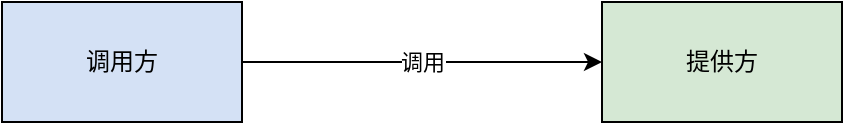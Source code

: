 <mxfile version="26.0.14">
  <diagram name="第 1 页" id="RyAMGEkSzXVWhvEhABM-">
    <mxGraphModel dx="1195" dy="615" grid="1" gridSize="10" guides="1" tooltips="1" connect="1" arrows="1" fold="1" page="1" pageScale="1" pageWidth="2339" pageHeight="3300" math="0" shadow="0">
      <root>
        <mxCell id="0" />
        <mxCell id="1" parent="0" />
        <mxCell id="LxHXF4g_pYXphm7KcFQR-4" value="调用" style="edgeStyle=orthogonalEdgeStyle;rounded=0;orthogonalLoop=1;jettySize=auto;html=1;" edge="1" parent="1" source="LxHXF4g_pYXphm7KcFQR-1" target="LxHXF4g_pYXphm7KcFQR-3">
          <mxGeometry relative="1" as="geometry" />
        </mxCell>
        <mxCell id="LxHXF4g_pYXphm7KcFQR-1" value="调用方" style="rounded=0;whiteSpace=wrap;html=1;fillColor=#D4E1F5;" vertex="1" parent="1">
          <mxGeometry x="580" y="410" width="120" height="60" as="geometry" />
        </mxCell>
        <mxCell id="LxHXF4g_pYXphm7KcFQR-3" value="提供方" style="rounded=0;whiteSpace=wrap;html=1;fillColor=#D5E8D4;" vertex="1" parent="1">
          <mxGeometry x="880" y="410" width="120" height="60" as="geometry" />
        </mxCell>
      </root>
    </mxGraphModel>
  </diagram>
</mxfile>
